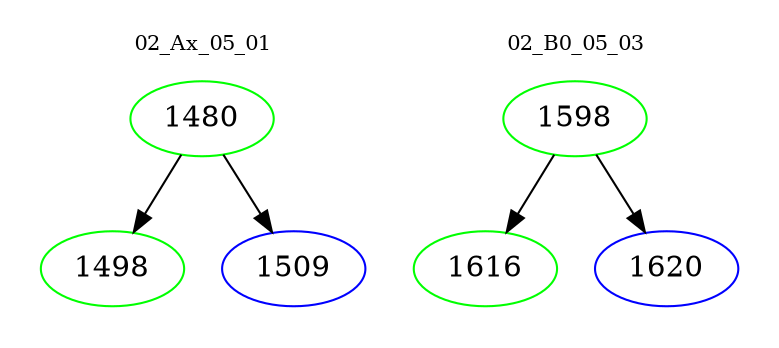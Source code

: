 digraph{
subgraph cluster_0 {
color = white
label = "02_Ax_05_01";
fontsize=10;
T0_1480 [label="1480", color="green"]
T0_1480 -> T0_1498 [color="black"]
T0_1498 [label="1498", color="green"]
T0_1480 -> T0_1509 [color="black"]
T0_1509 [label="1509", color="blue"]
}
subgraph cluster_1 {
color = white
label = "02_B0_05_03";
fontsize=10;
T1_1598 [label="1598", color="green"]
T1_1598 -> T1_1616 [color="black"]
T1_1616 [label="1616", color="green"]
T1_1598 -> T1_1620 [color="black"]
T1_1620 [label="1620", color="blue"]
}
}
